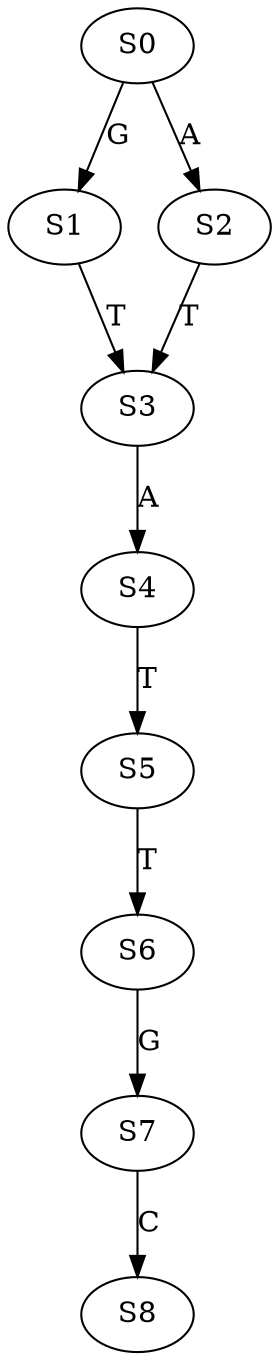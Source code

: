 strict digraph  {
	S0 -> S1 [ label = G ];
	S0 -> S2 [ label = A ];
	S1 -> S3 [ label = T ];
	S2 -> S3 [ label = T ];
	S3 -> S4 [ label = A ];
	S4 -> S5 [ label = T ];
	S5 -> S6 [ label = T ];
	S6 -> S7 [ label = G ];
	S7 -> S8 [ label = C ];
}
